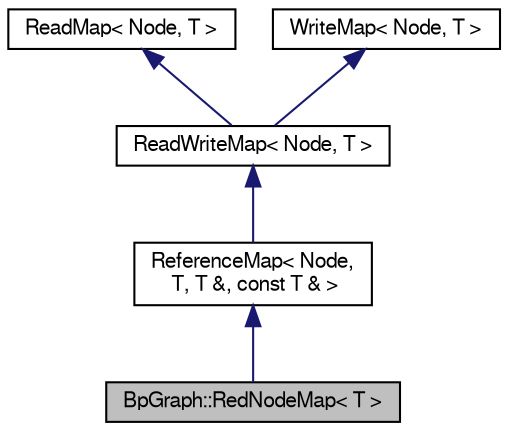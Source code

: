 digraph "BpGraph::RedNodeMap&lt; T &gt;"
{
 // LATEX_PDF_SIZE
  edge [fontname="FreeSans",fontsize="10",labelfontname="FreeSans",labelfontsize="10"];
  node [fontname="FreeSans",fontsize="10",shape=record];
  Node0 [label="BpGraph::RedNodeMap\< T \>",height=0.2,width=0.4,color="black", fillcolor="grey75", style="filled", fontcolor="black",tooltip="Standard graph map type for the red nodes."];
  Node1 -> Node0 [dir="back",color="midnightblue",fontsize="10",style="solid",fontname="FreeSans"];
  Node1 [label="ReferenceMap\< Node,\l T, T &, const T & \>",height=0.2,width=0.4,color="black", fillcolor="white", style="filled",URL="$a05301.html",tooltip=" "];
  Node2 -> Node1 [dir="back",color="midnightblue",fontsize="10",style="solid",fontname="FreeSans"];
  Node2 [label="ReadWriteMap\< Node, T \>",height=0.2,width=0.4,color="black", fillcolor="white", style="filled",URL="$a05293.html",tooltip=" "];
  Node3 -> Node2 [dir="back",color="midnightblue",fontsize="10",style="solid",fontname="FreeSans"];
  Node3 [label="ReadMap\< Node, T \>",height=0.2,width=0.4,color="black", fillcolor="white", style="filled",URL="$a05277.html",tooltip=" "];
  Node4 -> Node2 [dir="back",color="midnightblue",fontsize="10",style="solid",fontname="FreeSans"];
  Node4 [label="WriteMap\< Node, T \>",height=0.2,width=0.4,color="black", fillcolor="white", style="filled",URL="$a05285.html",tooltip=" "];
}
